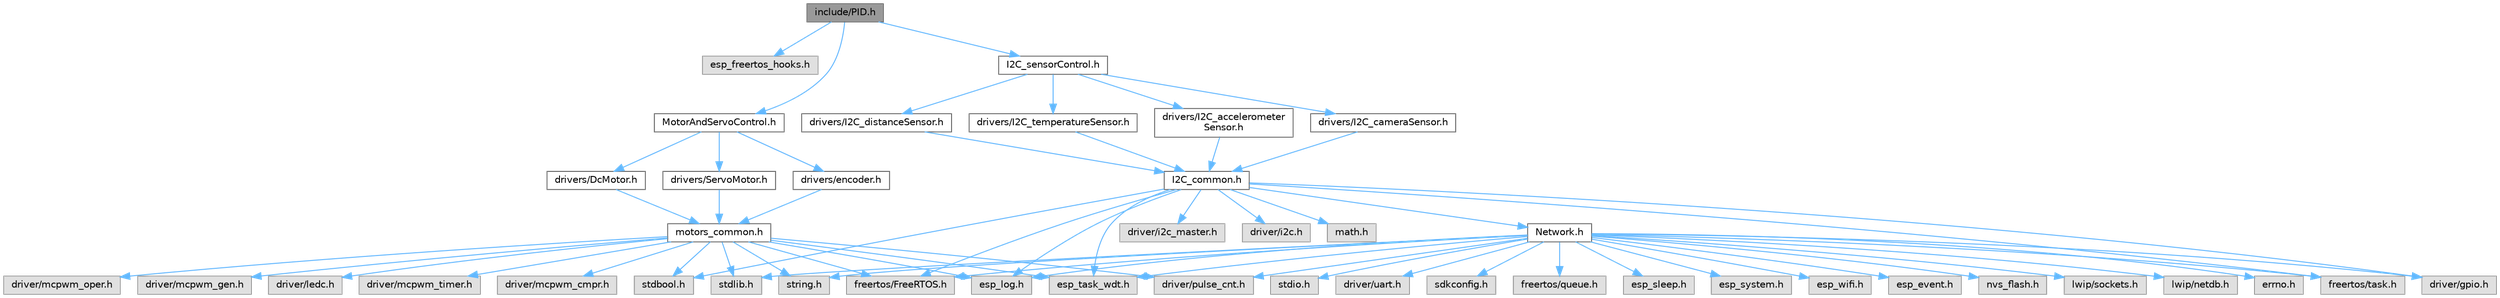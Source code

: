 digraph "include/PID.h"
{
 // LATEX_PDF_SIZE
  bgcolor="transparent";
  edge [fontname=Helvetica,fontsize=10,labelfontname=Helvetica,labelfontsize=10];
  node [fontname=Helvetica,fontsize=10,shape=box,height=0.2,width=0.4];
  Node1 [id="Node000001",label="include/PID.h",height=0.2,width=0.4,color="gray40", fillcolor="grey60", style="filled", fontcolor="black",tooltip=" "];
  Node1 -> Node2 [id="edge119_Node000001_Node000002",color="steelblue1",style="solid",tooltip=" "];
  Node2 [id="Node000002",label="esp_freertos_hooks.h",height=0.2,width=0.4,color="grey60", fillcolor="#E0E0E0", style="filled",tooltip=" "];
  Node1 -> Node3 [id="edge120_Node000001_Node000003",color="steelblue1",style="solid",tooltip=" "];
  Node3 [id="Node000003",label="MotorAndServoControl.h",height=0.2,width=0.4,color="grey40", fillcolor="white", style="filled",URL="$_motor_and_servo_control_8h.html",tooltip=" "];
  Node3 -> Node4 [id="edge121_Node000003_Node000004",color="steelblue1",style="solid",tooltip=" "];
  Node4 [id="Node000004",label="drivers/DcMotor.h",height=0.2,width=0.4,color="grey40", fillcolor="white", style="filled",URL="$_dc_motor_8h.html",tooltip=" "];
  Node4 -> Node5 [id="edge122_Node000004_Node000005",color="steelblue1",style="solid",tooltip=" "];
  Node5 [id="Node000005",label="motors_common.h",height=0.2,width=0.4,color="grey40", fillcolor="white", style="filled",URL="$motors__common_8h.html",tooltip=" "];
  Node5 -> Node6 [id="edge123_Node000005_Node000006",color="steelblue1",style="solid",tooltip=" "];
  Node6 [id="Node000006",label="esp_log.h",height=0.2,width=0.4,color="grey60", fillcolor="#E0E0E0", style="filled",tooltip=" "];
  Node5 -> Node7 [id="edge124_Node000005_Node000007",color="steelblue1",style="solid",tooltip=" "];
  Node7 [id="Node000007",label="driver/ledc.h",height=0.2,width=0.4,color="grey60", fillcolor="#E0E0E0", style="filled",tooltip=" "];
  Node5 -> Node8 [id="edge125_Node000005_Node000008",color="steelblue1",style="solid",tooltip=" "];
  Node8 [id="Node000008",label="esp_task_wdt.h",height=0.2,width=0.4,color="grey60", fillcolor="#E0E0E0", style="filled",tooltip=" "];
  Node5 -> Node9 [id="edge126_Node000005_Node000009",color="steelblue1",style="solid",tooltip=" "];
  Node9 [id="Node000009",label="driver/mcpwm_timer.h",height=0.2,width=0.4,color="grey60", fillcolor="#E0E0E0", style="filled",tooltip=" "];
  Node5 -> Node10 [id="edge127_Node000005_Node000010",color="steelblue1",style="solid",tooltip=" "];
  Node10 [id="Node000010",label="driver/mcpwm_cmpr.h",height=0.2,width=0.4,color="grey60", fillcolor="#E0E0E0", style="filled",tooltip=" "];
  Node5 -> Node11 [id="edge128_Node000005_Node000011",color="steelblue1",style="solid",tooltip=" "];
  Node11 [id="Node000011",label="driver/mcpwm_oper.h",height=0.2,width=0.4,color="grey60", fillcolor="#E0E0E0", style="filled",tooltip=" "];
  Node5 -> Node12 [id="edge129_Node000005_Node000012",color="steelblue1",style="solid",tooltip=" "];
  Node12 [id="Node000012",label="driver/mcpwm_gen.h",height=0.2,width=0.4,color="grey60", fillcolor="#E0E0E0", style="filled",tooltip=" "];
  Node5 -> Node13 [id="edge130_Node000005_Node000013",color="steelblue1",style="solid",tooltip=" "];
  Node13 [id="Node000013",label="driver/pulse_cnt.h",height=0.2,width=0.4,color="grey60", fillcolor="#E0E0E0", style="filled",tooltip=" "];
  Node5 -> Node14 [id="edge131_Node000005_Node000014",color="steelblue1",style="solid",tooltip=" "];
  Node14 [id="Node000014",label="freertos/FreeRTOS.h",height=0.2,width=0.4,color="grey60", fillcolor="#E0E0E0", style="filled",tooltip=" "];
  Node5 -> Node15 [id="edge132_Node000005_Node000015",color="steelblue1",style="solid",tooltip=" "];
  Node15 [id="Node000015",label="stdbool.h",height=0.2,width=0.4,color="grey60", fillcolor="#E0E0E0", style="filled",tooltip=" "];
  Node5 -> Node16 [id="edge133_Node000005_Node000016",color="steelblue1",style="solid",tooltip=" "];
  Node16 [id="Node000016",label="stdlib.h",height=0.2,width=0.4,color="grey60", fillcolor="#E0E0E0", style="filled",tooltip=" "];
  Node5 -> Node17 [id="edge134_Node000005_Node000017",color="steelblue1",style="solid",tooltip=" "];
  Node17 [id="Node000017",label="string.h",height=0.2,width=0.4,color="grey60", fillcolor="#E0E0E0", style="filled",tooltip=" "];
  Node3 -> Node18 [id="edge135_Node000003_Node000018",color="steelblue1",style="solid",tooltip=" "];
  Node18 [id="Node000018",label="drivers/ServoMotor.h",height=0.2,width=0.4,color="grey40", fillcolor="white", style="filled",URL="$_servo_motor_8h.html",tooltip=" "];
  Node18 -> Node5 [id="edge136_Node000018_Node000005",color="steelblue1",style="solid",tooltip=" "];
  Node3 -> Node19 [id="edge137_Node000003_Node000019",color="steelblue1",style="solid",tooltip=" "];
  Node19 [id="Node000019",label="drivers/encoder.h",height=0.2,width=0.4,color="grey40", fillcolor="white", style="filled",URL="$encoder_8h.html",tooltip=" "];
  Node19 -> Node5 [id="edge138_Node000019_Node000005",color="steelblue1",style="solid",tooltip=" "];
  Node1 -> Node20 [id="edge139_Node000001_Node000020",color="steelblue1",style="solid",tooltip=" "];
  Node20 [id="Node000020",label="I2C_sensorControl.h",height=0.2,width=0.4,color="grey40", fillcolor="white", style="filled",URL="$_i2_c__sensor_control_8h.html",tooltip=" "];
  Node20 -> Node21 [id="edge140_Node000020_Node000021",color="steelblue1",style="solid",tooltip=" "];
  Node21 [id="Node000021",label="drivers/I2C_accelerometer\lSensor.h",height=0.2,width=0.4,color="grey40", fillcolor="white", style="filled",URL="$_i2_c__accelerometer_sensor_8h.html",tooltip=" "];
  Node21 -> Node22 [id="edge141_Node000021_Node000022",color="steelblue1",style="solid",tooltip=" "];
  Node22 [id="Node000022",label="I2C_common.h",height=0.2,width=0.4,color="grey40", fillcolor="white", style="filled",URL="$_i2_c__common_8h.html",tooltip=" "];
  Node22 -> Node23 [id="edge142_Node000022_Node000023",color="steelblue1",style="solid",tooltip=" "];
  Node23 [id="Node000023",label="driver/i2c_master.h",height=0.2,width=0.4,color="grey60", fillcolor="#E0E0E0", style="filled",tooltip=" "];
  Node22 -> Node14 [id="edge143_Node000022_Node000014",color="steelblue1",style="solid",tooltip=" "];
  Node22 -> Node24 [id="edge144_Node000022_Node000024",color="steelblue1",style="solid",tooltip=" "];
  Node24 [id="Node000024",label="freertos/task.h",height=0.2,width=0.4,color="grey60", fillcolor="#E0E0E0", style="filled",tooltip=" "];
  Node22 -> Node25 [id="edge145_Node000022_Node000025",color="steelblue1",style="solid",tooltip=" "];
  Node25 [id="Node000025",label="driver/gpio.h",height=0.2,width=0.4,color="grey60", fillcolor="#E0E0E0", style="filled",tooltip=" "];
  Node22 -> Node6 [id="edge146_Node000022_Node000006",color="steelblue1",style="solid",tooltip=" "];
  Node22 -> Node26 [id="edge147_Node000022_Node000026",color="steelblue1",style="solid",tooltip=" "];
  Node26 [id="Node000026",label="driver/i2c.h",height=0.2,width=0.4,color="grey60", fillcolor="#E0E0E0", style="filled",tooltip=" "];
  Node22 -> Node8 [id="edge148_Node000022_Node000008",color="steelblue1",style="solid",tooltip=" "];
  Node22 -> Node27 [id="edge149_Node000022_Node000027",color="steelblue1",style="solid",tooltip=" "];
  Node27 [id="Node000027",label="math.h",height=0.2,width=0.4,color="grey60", fillcolor="#E0E0E0", style="filled",tooltip=" "];
  Node22 -> Node28 [id="edge150_Node000022_Node000028",color="steelblue1",style="solid",tooltip=" "];
  Node28 [id="Node000028",label="Network.h",height=0.2,width=0.4,color="grey40", fillcolor="white", style="filled",URL="$_network_8h.html",tooltip=" "];
  Node28 -> Node29 [id="edge151_Node000028_Node000029",color="steelblue1",style="solid",tooltip=" "];
  Node29 [id="Node000029",label="stdio.h",height=0.2,width=0.4,color="grey60", fillcolor="#E0E0E0", style="filled",tooltip=" "];
  Node28 -> Node16 [id="edge152_Node000028_Node000016",color="steelblue1",style="solid",tooltip=" "];
  Node28 -> Node8 [id="edge153_Node000028_Node000008",color="steelblue1",style="solid",tooltip=" "];
  Node28 -> Node17 [id="edge154_Node000028_Node000017",color="steelblue1",style="solid",tooltip=" "];
  Node28 -> Node14 [id="edge155_Node000028_Node000014",color="steelblue1",style="solid",tooltip=" "];
  Node28 -> Node24 [id="edge156_Node000028_Node000024",color="steelblue1",style="solid",tooltip=" "];
  Node28 -> Node30 [id="edge157_Node000028_Node000030",color="steelblue1",style="solid",tooltip=" "];
  Node30 [id="Node000030",label="driver/uart.h",height=0.2,width=0.4,color="grey60", fillcolor="#E0E0E0", style="filled",tooltip=" "];
  Node28 -> Node25 [id="edge158_Node000028_Node000025",color="steelblue1",style="solid",tooltip=" "];
  Node28 -> Node31 [id="edge159_Node000028_Node000031",color="steelblue1",style="solid",tooltip=" "];
  Node31 [id="Node000031",label="sdkconfig.h",height=0.2,width=0.4,color="grey60", fillcolor="#E0E0E0", style="filled",tooltip=" "];
  Node28 -> Node32 [id="edge160_Node000028_Node000032",color="steelblue1",style="solid",tooltip=" "];
  Node32 [id="Node000032",label="freertos/queue.h",height=0.2,width=0.4,color="grey60", fillcolor="#E0E0E0", style="filled",tooltip=" "];
  Node28 -> Node13 [id="edge161_Node000028_Node000013",color="steelblue1",style="solid",tooltip=" "];
  Node28 -> Node6 [id="edge162_Node000028_Node000006",color="steelblue1",style="solid",tooltip=" "];
  Node28 -> Node33 [id="edge163_Node000028_Node000033",color="steelblue1",style="solid",tooltip=" "];
  Node33 [id="Node000033",label="esp_sleep.h",height=0.2,width=0.4,color="grey60", fillcolor="#E0E0E0", style="filled",tooltip=" "];
  Node28 -> Node34 [id="edge164_Node000028_Node000034",color="steelblue1",style="solid",tooltip=" "];
  Node34 [id="Node000034",label="esp_system.h",height=0.2,width=0.4,color="grey60", fillcolor="#E0E0E0", style="filled",tooltip=" "];
  Node28 -> Node35 [id="edge165_Node000028_Node000035",color="steelblue1",style="solid",tooltip=" "];
  Node35 [id="Node000035",label="esp_wifi.h",height=0.2,width=0.4,color="grey60", fillcolor="#E0E0E0", style="filled",tooltip=" "];
  Node28 -> Node36 [id="edge166_Node000028_Node000036",color="steelblue1",style="solid",tooltip=" "];
  Node36 [id="Node000036",label="esp_event.h",height=0.2,width=0.4,color="grey60", fillcolor="#E0E0E0", style="filled",tooltip=" "];
  Node28 -> Node37 [id="edge167_Node000028_Node000037",color="steelblue1",style="solid",tooltip=" "];
  Node37 [id="Node000037",label="nvs_flash.h",height=0.2,width=0.4,color="grey60", fillcolor="#E0E0E0", style="filled",tooltip=" "];
  Node28 -> Node38 [id="edge168_Node000028_Node000038",color="steelblue1",style="solid",tooltip=" "];
  Node38 [id="Node000038",label="lwip/sockets.h",height=0.2,width=0.4,color="grey60", fillcolor="#E0E0E0", style="filled",tooltip=" "];
  Node28 -> Node39 [id="edge169_Node000028_Node000039",color="steelblue1",style="solid",tooltip=" "];
  Node39 [id="Node000039",label="lwip/netdb.h",height=0.2,width=0.4,color="grey60", fillcolor="#E0E0E0", style="filled",tooltip=" "];
  Node28 -> Node40 [id="edge170_Node000028_Node000040",color="steelblue1",style="solid",tooltip=" "];
  Node40 [id="Node000040",label="errno.h",height=0.2,width=0.4,color="grey60", fillcolor="#E0E0E0", style="filled",tooltip=" "];
  Node22 -> Node15 [id="edge171_Node000022_Node000015",color="steelblue1",style="solid",tooltip=" "];
  Node20 -> Node41 [id="edge172_Node000020_Node000041",color="steelblue1",style="solid",tooltip=" "];
  Node41 [id="Node000041",label="drivers/I2C_cameraSensor.h",height=0.2,width=0.4,color="grey40", fillcolor="white", style="filled",URL="$_i2_c__camera_sensor_8h.html",tooltip=" "];
  Node41 -> Node22 [id="edge173_Node000041_Node000022",color="steelblue1",style="solid",tooltip=" "];
  Node20 -> Node42 [id="edge174_Node000020_Node000042",color="steelblue1",style="solid",tooltip=" "];
  Node42 [id="Node000042",label="drivers/I2C_distanceSensor.h",height=0.2,width=0.4,color="grey40", fillcolor="white", style="filled",URL="$_i2_c__distance_sensor_8h.html",tooltip=" "];
  Node42 -> Node22 [id="edge175_Node000042_Node000022",color="steelblue1",style="solid",tooltip=" "];
  Node20 -> Node43 [id="edge176_Node000020_Node000043",color="steelblue1",style="solid",tooltip=" "];
  Node43 [id="Node000043",label="drivers/I2C_temperatureSensor.h",height=0.2,width=0.4,color="grey40", fillcolor="white", style="filled",URL="$_i2_c__temperature_sensor_8h.html",tooltip=" "];
  Node43 -> Node22 [id="edge177_Node000043_Node000022",color="steelblue1",style="solid",tooltip=" "];
}
